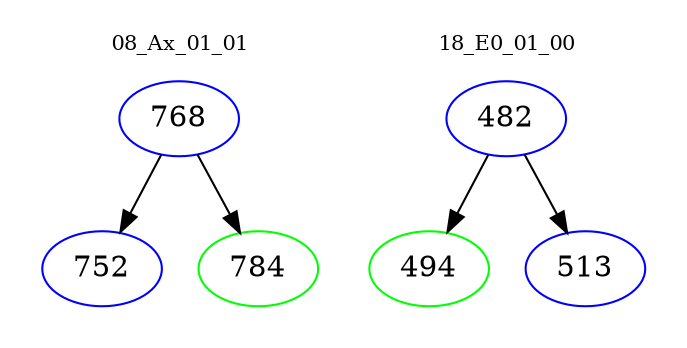 digraph{
subgraph cluster_0 {
color = white
label = "08_Ax_01_01";
fontsize=10;
T0_768 [label="768", color="blue"]
T0_768 -> T0_752 [color="black"]
T0_752 [label="752", color="blue"]
T0_768 -> T0_784 [color="black"]
T0_784 [label="784", color="green"]
}
subgraph cluster_1 {
color = white
label = "18_E0_01_00";
fontsize=10;
T1_482 [label="482", color="blue"]
T1_482 -> T1_494 [color="black"]
T1_494 [label="494", color="green"]
T1_482 -> T1_513 [color="black"]
T1_513 [label="513", color="blue"]
}
}
